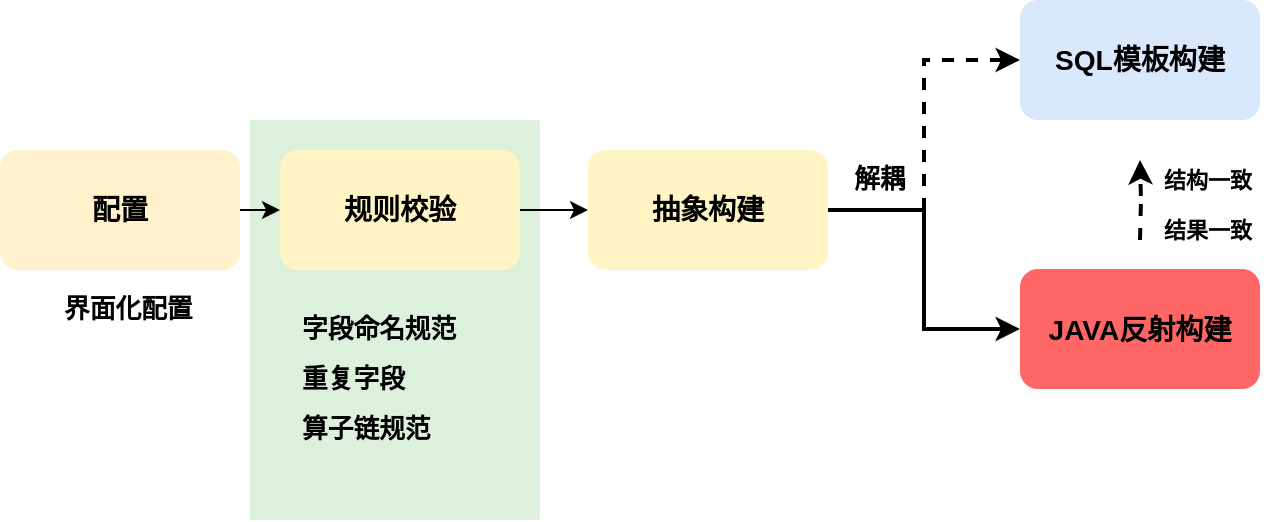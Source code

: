 <mxfile version="16.6.4" type="github">
  <diagram id="YuwCHeqFbcpFo9LPY-PJ" name="第 1 页">
    <mxGraphModel dx="1110" dy="413" grid="1" gridSize="10" guides="1" tooltips="1" connect="1" arrows="1" fold="1" page="1" pageScale="1" pageWidth="827" pageHeight="1169" math="0" shadow="0">
      <root>
        <mxCell id="0" />
        <mxCell id="1" parent="0" />
        <mxCell id="3_1g0eFo5Rt5CnOM_eIa-54" value="" style="rounded=0;whiteSpace=wrap;html=1;fontFamily=Times New Roman;fontSize=11;fillColor=#DCF0DB;strokeColor=none;" parent="1" vertex="1">
          <mxGeometry x="125" y="540" width="145" height="200" as="geometry" />
        </mxCell>
        <mxCell id="3_1g0eFo5Rt5CnOM_eIa-6" value="&lt;h3&gt;SQL模板构建&lt;/h3&gt;" style="rounded=1;whiteSpace=wrap;html=1;strokeColor=none;fillColor=#dae8fc;" parent="1" vertex="1">
          <mxGeometry x="510" y="480" width="120" height="60" as="geometry" />
        </mxCell>
        <mxCell id="MJIsDtoSRGlPTnnlGnTL-1" style="edgeStyle=orthogonalEdgeStyle;shape=connector;rounded=0;orthogonalLoop=1;jettySize=auto;html=1;labelBackgroundColor=default;fontFamily=Times New Roman;fontSize=11;fontColor=none;endArrow=classic;strokeColor=default;dashed=1;strokeWidth=2;" parent="1" edge="1">
          <mxGeometry relative="1" as="geometry">
            <mxPoint x="570" y="600" as="sourcePoint" />
            <mxPoint x="570" y="560" as="targetPoint" />
          </mxGeometry>
        </mxCell>
        <mxCell id="3_1g0eFo5Rt5CnOM_eIa-8" value="&lt;h3&gt;JAVA反射构建&lt;/h3&gt;" style="rounded=1;whiteSpace=wrap;html=1;strokeColor=none;fillColor=#FF6666;" parent="1" vertex="1">
          <mxGeometry x="510" y="614.5" width="120" height="60" as="geometry" />
        </mxCell>
        <mxCell id="3_1g0eFo5Rt5CnOM_eIa-17" style="edgeStyle=orthogonalEdgeStyle;rounded=0;orthogonalLoop=1;jettySize=auto;html=1;exitX=1;exitY=0.5;exitDx=0;exitDy=0;entryX=0;entryY=0.5;entryDx=0;entryDy=0;dashed=1;strokeWidth=2;" parent="1" source="3_1g0eFo5Rt5CnOM_eIa-13" target="3_1g0eFo5Rt5CnOM_eIa-6" edge="1">
          <mxGeometry relative="1" as="geometry" />
        </mxCell>
        <mxCell id="3_1g0eFo5Rt5CnOM_eIa-18" style="edgeStyle=orthogonalEdgeStyle;rounded=0;orthogonalLoop=1;jettySize=auto;html=1;exitX=1;exitY=0.5;exitDx=0;exitDy=0;strokeWidth=2;" parent="1" source="3_1g0eFo5Rt5CnOM_eIa-13" target="3_1g0eFo5Rt5CnOM_eIa-8" edge="1">
          <mxGeometry relative="1" as="geometry" />
        </mxCell>
        <mxCell id="3_1g0eFo5Rt5CnOM_eIa-13" value="&lt;h3&gt;抽象构建&lt;/h3&gt;" style="rounded=1;whiteSpace=wrap;html=1;strokeColor=none;fillColor=#FFF4C3;" parent="1" vertex="1">
          <mxGeometry x="294" y="555" width="120" height="60" as="geometry" />
        </mxCell>
        <mxCell id="3_1g0eFo5Rt5CnOM_eIa-15" style="edgeStyle=orthogonalEdgeStyle;rounded=0;orthogonalLoop=1;jettySize=auto;html=1;exitX=1;exitY=0.5;exitDx=0;exitDy=0;entryX=0;entryY=0.5;entryDx=0;entryDy=0;" parent="1" source="3_1g0eFo5Rt5CnOM_eIa-14" target="3_1g0eFo5Rt5CnOM_eIa-21" edge="1">
          <mxGeometry relative="1" as="geometry">
            <mxPoint x="210" y="585" as="targetPoint" />
          </mxGeometry>
        </mxCell>
        <mxCell id="3_1g0eFo5Rt5CnOM_eIa-14" value="&lt;h3&gt;配置&lt;/h3&gt;" style="rounded=1;whiteSpace=wrap;html=1;strokeColor=none;fillColor=#fff2cc;" parent="1" vertex="1">
          <mxGeometry y="555" width="120" height="60" as="geometry" />
        </mxCell>
        <mxCell id="3_1g0eFo5Rt5CnOM_eIa-52" style="edgeStyle=orthogonalEdgeStyle;shape=connector;rounded=0;orthogonalLoop=1;jettySize=auto;html=1;exitX=1;exitY=0.5;exitDx=0;exitDy=0;entryX=0;entryY=0.5;entryDx=0;entryDy=0;labelBackgroundColor=default;fontFamily=Helvetica;fontSize=11;fontColor=default;endArrow=classic;strokeColor=default;" parent="1" source="3_1g0eFo5Rt5CnOM_eIa-21" target="3_1g0eFo5Rt5CnOM_eIa-13" edge="1">
          <mxGeometry relative="1" as="geometry" />
        </mxCell>
        <mxCell id="3_1g0eFo5Rt5CnOM_eIa-21" value="&lt;h3&gt;规则校验&lt;/h3&gt;" style="rounded=1;whiteSpace=wrap;html=1;strokeColor=none;fillColor=#FFF4C3;" parent="1" vertex="1">
          <mxGeometry x="140" y="555" width="120" height="60" as="geometry" />
        </mxCell>
        <mxCell id="3_1g0eFo5Rt5CnOM_eIa-53" value="&lt;h3&gt;&lt;font face=&quot;Times New Roman&quot;&gt;解耦&lt;/font&gt;&lt;/h3&gt;" style="text;html=1;strokeColor=none;fillColor=none;align=center;verticalAlign=middle;whiteSpace=wrap;rounded=0;fontFamily=Helvetica;fontSize=11;fontColor=default;" parent="1" vertex="1">
          <mxGeometry x="410" y="555" width="60" height="30" as="geometry" />
        </mxCell>
        <mxCell id="3_1g0eFo5Rt5CnOM_eIa-57" value="&lt;h3&gt;重复字段&lt;/h3&gt;" style="text;html=1;strokeColor=none;fillColor=none;align=left;verticalAlign=middle;whiteSpace=wrap;rounded=0;fontFamily=Times New Roman;fontSize=11;fontColor=default;" parent="1" vertex="1">
          <mxGeometry x="149" y="664.5" width="145" height="10" as="geometry" />
        </mxCell>
        <mxCell id="3_1g0eFo5Rt5CnOM_eIa-58" value="&lt;h3&gt;算子链规范&lt;/h3&gt;" style="text;html=1;strokeColor=none;fillColor=none;align=left;verticalAlign=middle;whiteSpace=wrap;rounded=0;fontFamily=Times New Roman;fontSize=11;fontColor=default;" parent="1" vertex="1">
          <mxGeometry x="149" y="690" width="135" height="10" as="geometry" />
        </mxCell>
        <mxCell id="3_1g0eFo5Rt5CnOM_eIa-68" value="&lt;h3&gt;字段命名规范&lt;/h3&gt;" style="text;html=1;strokeColor=none;fillColor=none;align=left;verticalAlign=middle;whiteSpace=wrap;rounded=0;fontFamily=Times New Roman;fontSize=11;fontColor=default;" parent="1" vertex="1">
          <mxGeometry x="149" y="639.5" width="145" height="10" as="geometry" />
        </mxCell>
        <mxCell id="3_1g0eFo5Rt5CnOM_eIa-72" value="&lt;h3&gt;界面化配置&lt;/h3&gt;" style="text;html=1;strokeColor=none;fillColor=none;align=left;verticalAlign=middle;whiteSpace=wrap;rounded=0;fontFamily=Times New Roman;fontSize=11;fontColor=default;" parent="1" vertex="1">
          <mxGeometry x="30" y="629.5" width="145" height="10" as="geometry" />
        </mxCell>
        <mxCell id="MJIsDtoSRGlPTnnlGnTL-3" value="&lt;h4&gt;结构一致&lt;/h4&gt;" style="text;html=1;strokeColor=none;fillColor=none;align=left;verticalAlign=middle;whiteSpace=wrap;rounded=0;dashed=1;labelBorderColor=none;fontFamily=Times New Roman;fontSize=11;fontColor=none;" parent="1" vertex="1">
          <mxGeometry x="580" y="555" width="60" height="30" as="geometry" />
        </mxCell>
        <mxCell id="MJIsDtoSRGlPTnnlGnTL-4" value="&lt;h4&gt;结果一致&lt;/h4&gt;" style="text;html=1;strokeColor=none;fillColor=none;align=left;verticalAlign=middle;whiteSpace=wrap;rounded=0;dashed=1;labelBorderColor=none;fontFamily=Times New Roman;fontSize=11;fontColor=none;" parent="1" vertex="1">
          <mxGeometry x="580" y="580" width="60" height="30" as="geometry" />
        </mxCell>
      </root>
    </mxGraphModel>
  </diagram>
</mxfile>
